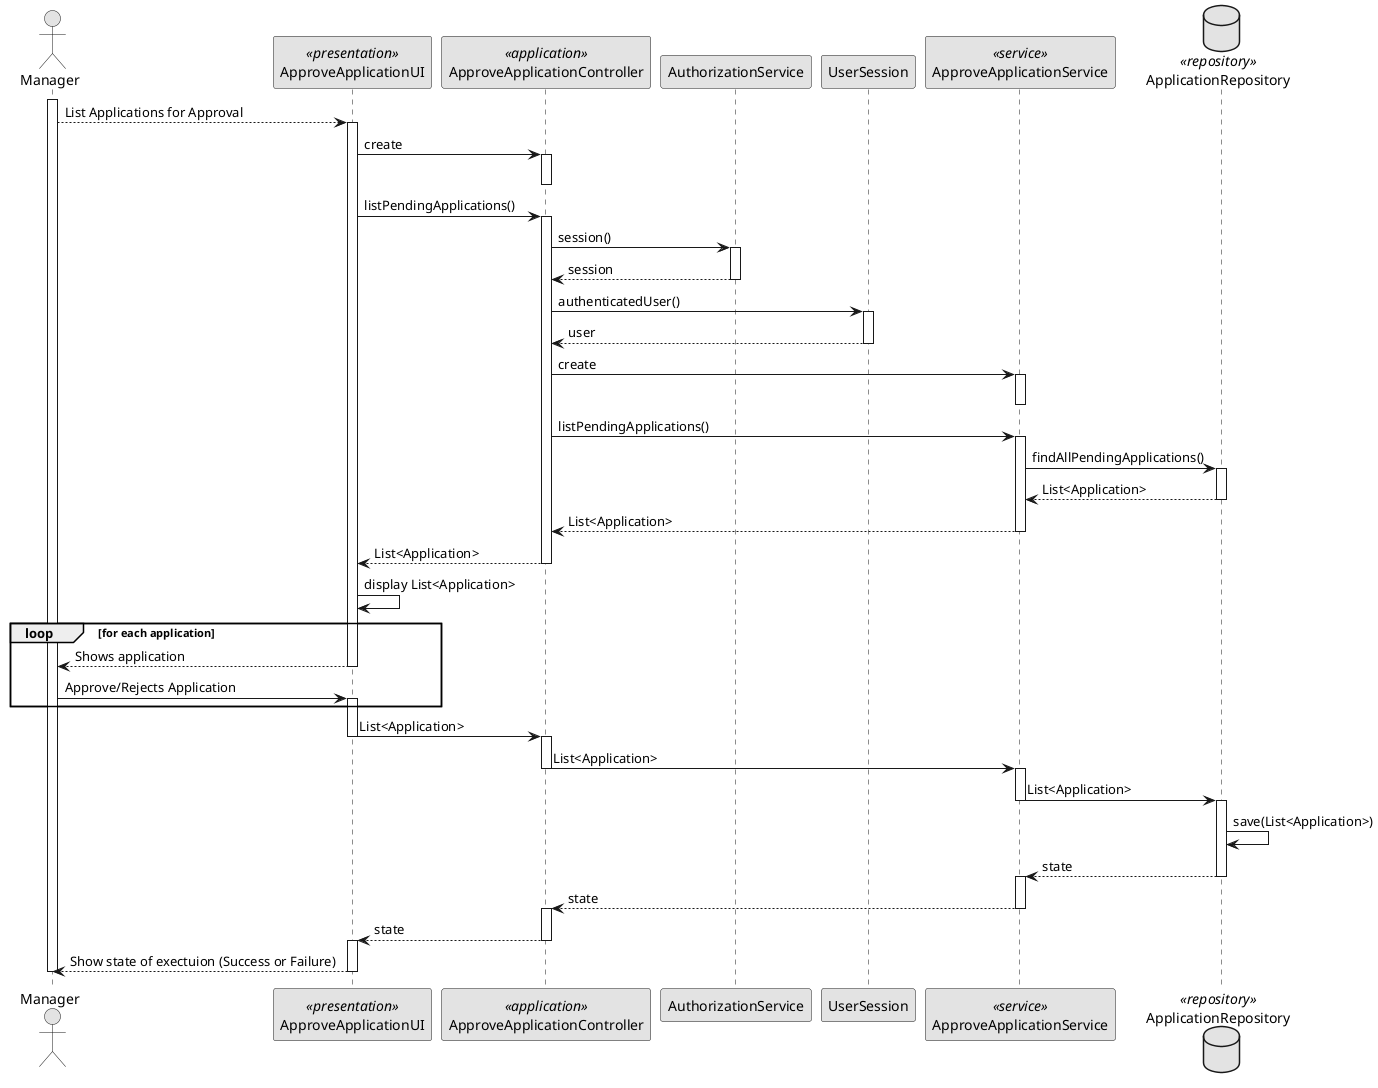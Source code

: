 @startuml
'https://plantuml.com/sequence-diagram
skinparam monochrome true
skinparam packageStyle rect


actor Manager as Actor

participant "ApproveApplicationUI" as UI <<presentation>>
participant "ApproveApplicationController" as Controller <<application>>
participant "AuthorizationService" as AUTHZ
participant "UserSession" as USS
participant "ApproveApplicationService" as SERVICE <<service>>
'participant "Manager" as Manager

database "ApplicationRepository" as Repository <<repository>>

activate Actor
Actor --> UI :List Applications for Approval
activate UI

UI -> Controller: create
activate Controller
deactivate Controller

UI -> Controller: listPendingApplications()
activate Controller

Controller -> AUTHZ: session()
activate AUTHZ
AUTHZ --> Controller: session
deactivate AUTHZ

Controller -> USS: authenticatedUser()
activate USS
USS --> Controller: user
deactivate USS

Controller -> SERVICE: create
activate SERVICE
deactivate SERVICE
Controller -> SERVICE: listPendingApplications()
activate SERVICE

SERVICE -> Repository: findAllPendingApplications()
activate Repository
Repository --> SERVICE: List<Application>
deactivate Repository

SERVICE --> Controller: List<Application>
deactivate SERVICE

Controller --> UI: List<Application>
deactivate Controller
UI -> UI: display List<Application>

loop for each application
    UI --> Actor: Shows application
    deactivate UI
    Actor -> UI: Approve/Rejects Application
    activate UI
end

UI -> Controller: List<Application>
deactivate UI
activate Controller

Controller -> SERVICE: List<Application>
deactivate Controller
activate SERVICE

SERVICE -> Repository: List<Application>
deactivate SERVICE
activate Repository

Repository -> Repository: save(List<Application>)

Repository --> SERVICE: state
deactivate Repository

activate SERVICE
SERVICE --> Controller: state
deactivate SERVICE

activate Controller
Controller --> UI: state
deactivate Controller

activate UI
UI --> Actor: Show state of exectuion (Success or Failure)
deactivate UI

deactivate Actor

@enduml